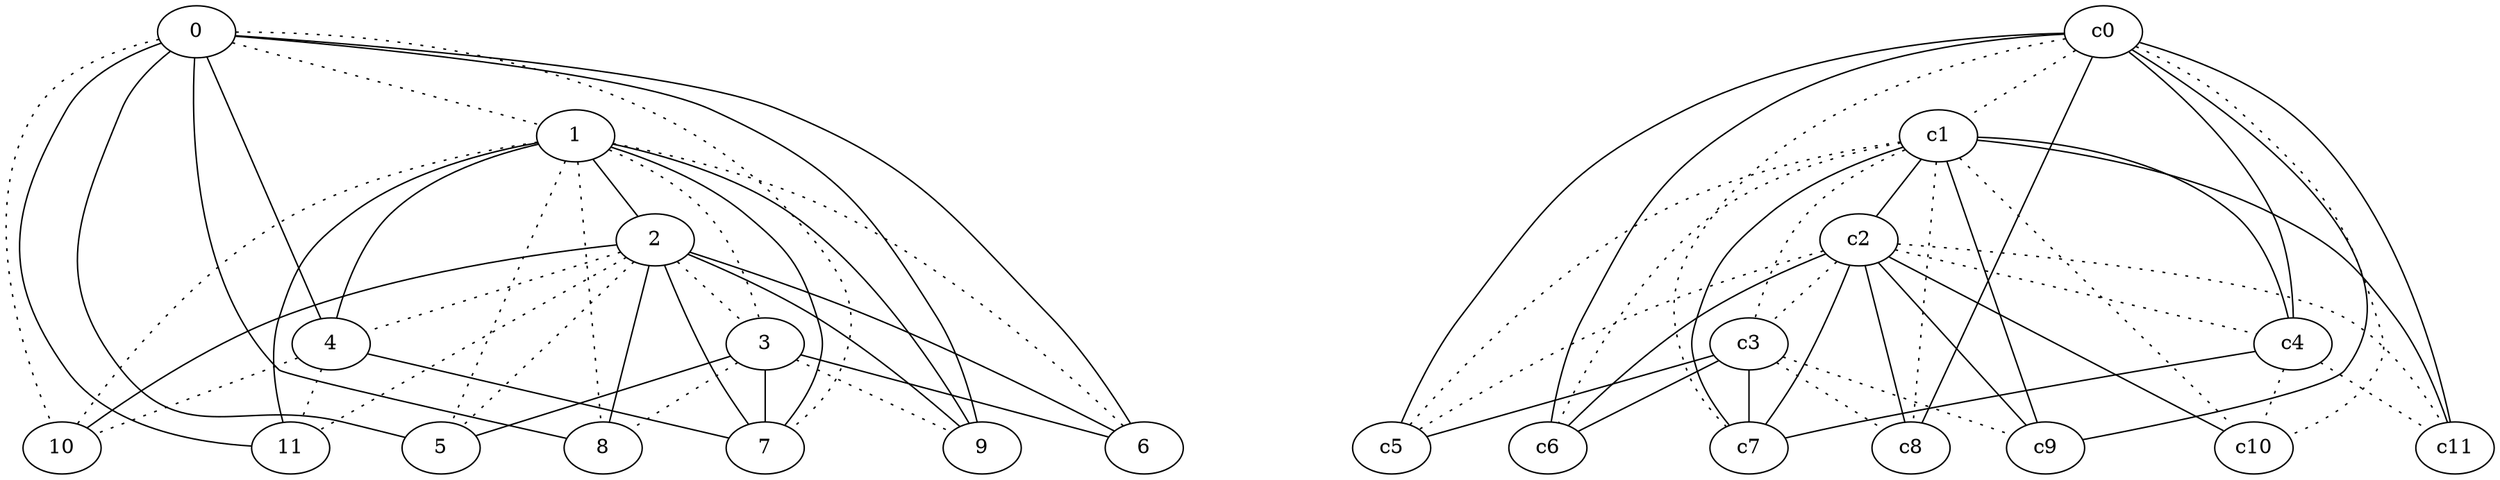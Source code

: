 graph {
a0[label=0];
a1[label=1];
a2[label=2];
a3[label=3];
a4[label=4];
a5[label=5];
a6[label=6];
a7[label=7];
a8[label=8];
a9[label=9];
a10[label=10];
a11[label=11];
a0 -- a1 [style=dotted];
a0 -- a4;
a0 -- a5;
a0 -- a6;
a0 -- a7 [style=dotted];
a0 -- a8;
a0 -- a9;
a0 -- a10 [style=dotted];
a0 -- a11;
a1 -- a2;
a1 -- a3 [style=dotted];
a1 -- a4;
a1 -- a5 [style=dotted];
a1 -- a6 [style=dotted];
a1 -- a7;
a1 -- a8 [style=dotted];
a1 -- a9;
a1 -- a10 [style=dotted];
a1 -- a11;
a2 -- a3 [style=dotted];
a2 -- a4 [style=dotted];
a2 -- a5 [style=dotted];
a2 -- a6;
a2 -- a7;
a2 -- a8;
a2 -- a9;
a2 -- a10;
a2 -- a11 [style=dotted];
a3 -- a5;
a3 -- a6;
a3 -- a7;
a3 -- a8 [style=dotted];
a3 -- a9 [style=dotted];
a4 -- a7;
a4 -- a10 [style=dotted];
a4 -- a11 [style=dotted];
c0 -- c1 [style=dotted];
c0 -- c4;
c0 -- c5;
c0 -- c6;
c0 -- c7 [style=dotted];
c0 -- c8;
c0 -- c9;
c0 -- c10 [style=dotted];
c0 -- c11;
c1 -- c2;
c1 -- c3 [style=dotted];
c1 -- c4;
c1 -- c5 [style=dotted];
c1 -- c6 [style=dotted];
c1 -- c7;
c1 -- c8 [style=dotted];
c1 -- c9;
c1 -- c10 [style=dotted];
c1 -- c11;
c2 -- c3 [style=dotted];
c2 -- c4 [style=dotted];
c2 -- c5 [style=dotted];
c2 -- c6;
c2 -- c7;
c2 -- c8;
c2 -- c9;
c2 -- c10;
c2 -- c11 [style=dotted];
c3 -- c5;
c3 -- c6;
c3 -- c7;
c3 -- c8 [style=dotted];
c3 -- c9 [style=dotted];
c4 -- c7;
c4 -- c10 [style=dotted];
c4 -- c11 [style=dotted];
}
